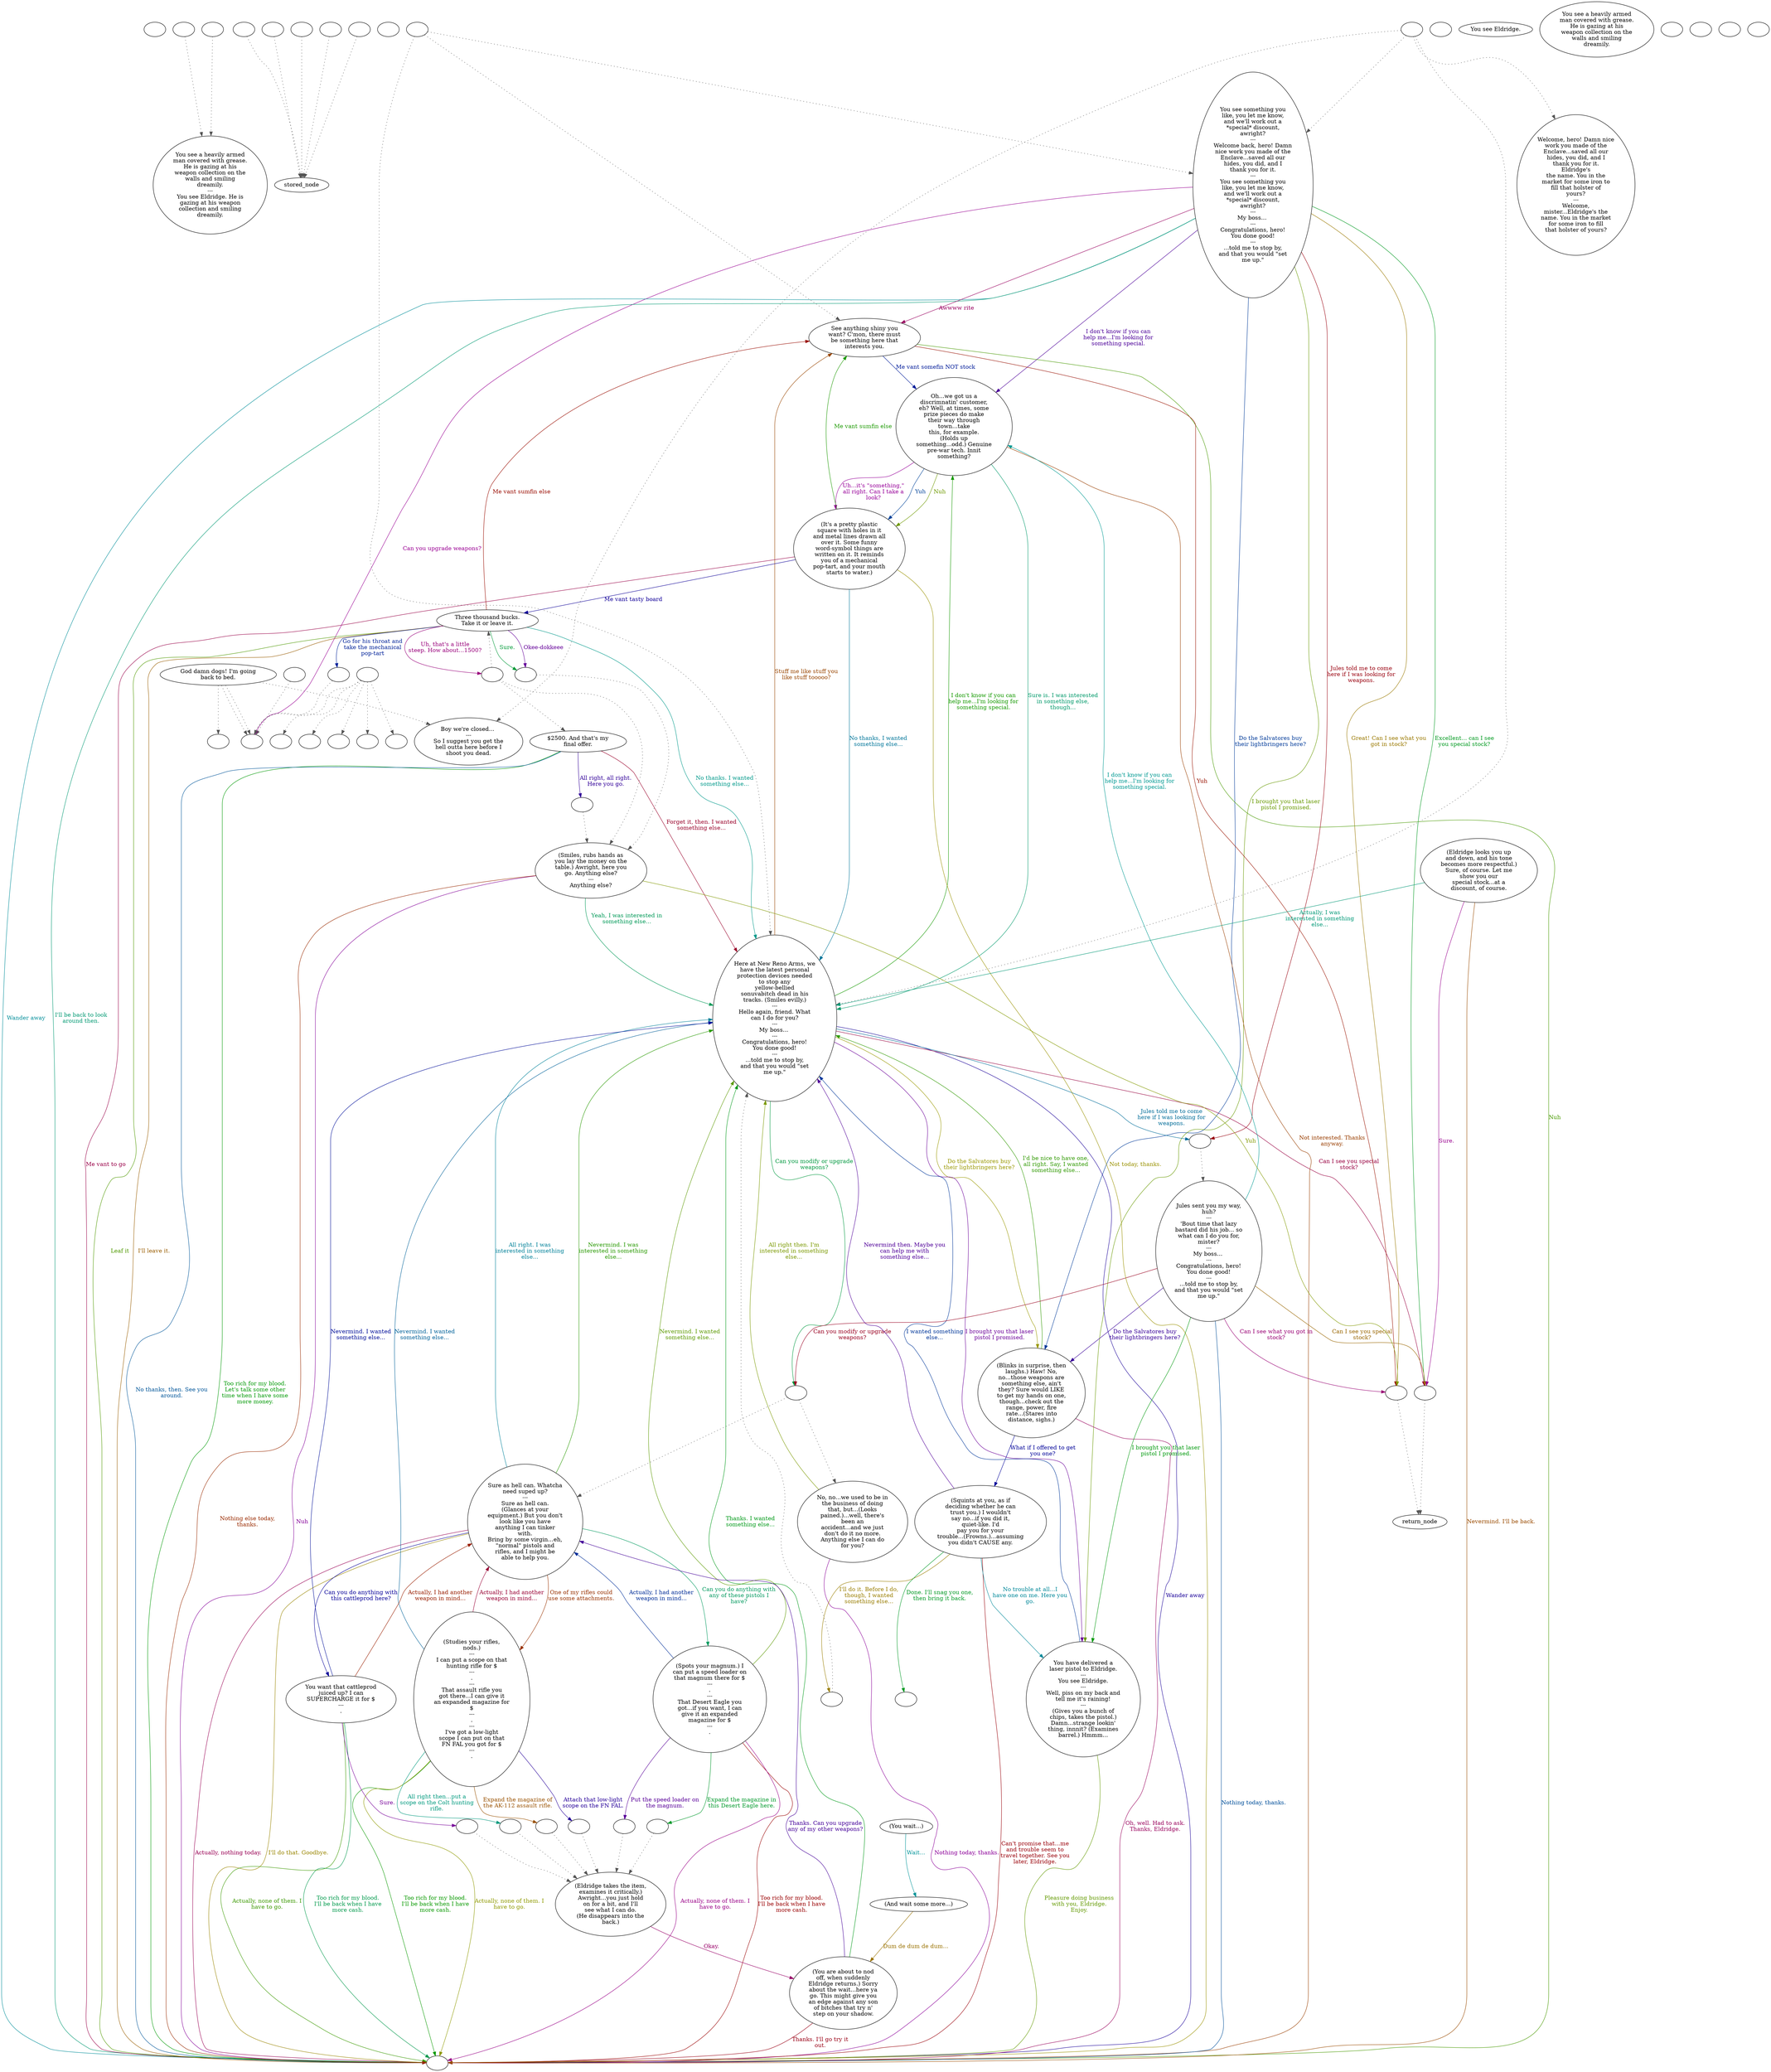 digraph ncEldrid {
  "checkPartyMembersNearDoor" [style=filled       fillcolor="#FFFFFF"       color="#000000"]
  "checkPartyMembersNearDoor" [label=""]
  "ChooseFromList" [style=filled       fillcolor="#FFFFFF"       color="#000000"]
  "ChooseFromList" [label="You see a heavily armed\nman covered with grease.\nHe is gazing at his\nweapon collection on the\nwalls and smiling\ndreamily.\n---\nYou see Eldridge. He is\ngazing at his weapon\ncollection and smiling\ndreamily."]
  "CLICK_PREV" [style=filled       fillcolor="#FFFFFF"       color="#000000"]
  "CLICK_PREV" -> "ChooseFromList" [style=dotted color="#555555"]
  "CLICK_PREV" [label=""]
  "CLICK_0" [style=filled       fillcolor="#FFFFFF"       color="#000000"]
  "CLICK_0" -> "stored_node" [style=dotted color="#555555"]
  "CLICK_0" [label=""]
  "CLICK_1" [style=filled       fillcolor="#FFFFFF"       color="#000000"]
  "CLICK_1" -> "stored_node" [style=dotted color="#555555"]
  "CLICK_1" [label=""]
  "CLICK_2" [style=filled       fillcolor="#FFFFFF"       color="#000000"]
  "CLICK_2" -> "stored_node" [style=dotted color="#555555"]
  "CLICK_2" [label=""]
  "CLICK_3" [style=filled       fillcolor="#FFFFFF"       color="#000000"]
  "CLICK_3" -> "stored_node" [style=dotted color="#555555"]
  "CLICK_3" [label=""]
  "CLICK_4" [style=filled       fillcolor="#FFFFFF"       color="#000000"]
  "CLICK_4" -> "stored_node" [style=dotted color="#555555"]
  "CLICK_4" [label=""]
  "CLICK_MORE" [style=filled       fillcolor="#FFFFFF"       color="#000000"]
  "CLICK_MORE" -> "ChooseFromList" [style=dotted color="#555555"]
  "CLICK_MORE" [label=""]
  "start" [style=filled       fillcolor="#FFFFFF"       color="#000000"]
  "start" [label=""]
  "critter_p_proc" [style=filled       fillcolor="#FFFFFF"       color="#000000"]
  "critter_p_proc" -> "Node030" [style=dotted color="#555555"]
  "critter_p_proc" -> "Node998" [style=dotted color="#555555"]
  "critter_p_proc" -> "Node029" [style=dotted color="#555555"]
  "critter_p_proc" -> "Node998" [style=dotted color="#555555"]
  "critter_p_proc" [label="God damn dogs! I'm going\nback to bed."]
  "pickup_p_proc" [style=filled       fillcolor="#FFFFFF"       color="#000000"]
  "pickup_p_proc" -> "Node998" [style=dotted color="#555555"]
  "pickup_p_proc" [label=""]
  "talk_p_proc" [style=filled       fillcolor="#FFFFFF"       color="#000000"]
  "talk_p_proc" -> "Node030" [style=dotted color="#555555"]
  "talk_p_proc" -> "Node005" [style=dotted color="#555555"]
  "talk_p_proc" -> "Node006" [style=dotted color="#555555"]
  "talk_p_proc" -> "Node004" [style=dotted color="#555555"]
  "talk_p_proc" [label=""]
  "destroy_p_proc" [style=filled       fillcolor="#FFFFFF"       color="#000000"]
  "destroy_p_proc" [label=""]
  "look_at_p_proc" [style=filled       fillcolor="#FFFFFF"       color="#000000"]
  "look_at_p_proc" [label="You see Eldridge."]
  "description_p_proc" [style=filled       fillcolor="#FFFFFF"       color="#000000"]
  "description_p_proc" [label="You see a heavily armed\nman covered with grease.\nHe is gazing at his\nweapon collection on the\nwalls and smiling\ndreamily."]
  "use_skill_on_p_proc" [style=filled       fillcolor="#FFFFFF"       color="#000000"]
  "use_skill_on_p_proc" [label=""]
  "damage_p_proc" [style=filled       fillcolor="#FFFFFF"       color="#000000"]
  "damage_p_proc" [label=""]
  "map_enter_p_proc" [style=filled       fillcolor="#FFFFFF"       color="#000000"]
  "map_enter_p_proc" [label=""]
  "map_exit_p_proc" [style=filled       fillcolor="#FFFFFF"       color="#000000"]
  "map_exit_p_proc" [label=""]
  "timed_event_p_proc" [style=filled       fillcolor="#FFFFFF"       color="#000000"]
  "timed_event_p_proc" -> "Node027" [style=dotted color="#555555"]
  "timed_event_p_proc" -> "Node998" [style=dotted color="#555555"]
  "timed_event_p_proc" -> "Node028" [style=dotted color="#555555"]
  "timed_event_p_proc" -> "Node001" [style=dotted color="#555555"]
  "timed_event_p_proc" -> "Node002" [style=dotted color="#555555"]
  "timed_event_p_proc" -> "Node003" [style=dotted color="#555555"]
  "timed_event_p_proc" [label=""]
  "Node998" [style=filled       fillcolor="#FFFFFF"       color="#000000"]
  "Node998" [label=""]
  "Node999" [style=filled       fillcolor="#FFFFFF"       color="#000000"]
  "Node999" [label=""]
  "Node001" [style=filled       fillcolor="#FFFFFF"       color="#000000"]
  "Node001" [label=""]
  "Node002" [style=filled       fillcolor="#FFFFFF"       color="#000000"]
  "Node002" [label=""]
  "Node003" [style=filled       fillcolor="#FFFFFF"       color="#000000"]
  "Node003" [label=""]
  "Node004" [style=filled       fillcolor="#FFFFFF"       color="#000000"]
  "Node004" [label="Welcome, hero! Damn nice\nwork you made of the\nEnclave...saved all our\nhides, you did, and I\nthank you for it.\nEldridge's\nthe name. You in the\nmarket for some iron to\nfill that holster of\nyours?\n---\nWelcome,\nmister...Eldridge's the\nname. You in the market\nfor some iron to fill\nthat holster of yours?"]
  "Node005" [style=filled       fillcolor="#FFFFFF"       color="#000000"]
  "Node005" [label="You see something you\nlike, you let me know,\nand we'll work out a\n*special* discount,\nawright?\n---\nWelcome back, hero! Damn\nnice work you made of the\nEnclave...saved all our\nhides, you did, and I\nthank you for it.\n---\nYou see something you\nlike, you let me know,\nand we'll work out a\n*special* discount,\nawright?\n---\nMy boss... \n---\nCongratulations, hero!\nYou done good!\n---\n...told me to stop by,\nand that you would \"set\nme up.\""]
  "Node005" -> "Node007" [label="Awwww rite" color="#990060" fontcolor="#990060"]
  "Node005" -> "Node999" [label="Wander away" color="#008D99" fontcolor="#008D99"]
  "Node005" -> "Node974" [label="Great! Can I see what you\ngot in stock?" color="#997800" fontcolor="#997800"]
  "Node005" -> "Node018" [label="I don't know if you can\nhelp me...I'm looking for\nsomething special." color="#4C0099" fontcolor="#4C0099"]
  "Node005" -> "Node975" [label="Excellent... can I see\nyou special stock?" color="#00991F" fontcolor="#00991F"]
  "Node005" -> "Node989" [label="Jules told me to come\nhere if I was looking for\nweapons." color="#99000E" fontcolor="#99000E"]
  "Node005" -> "Node023" [label="Do the Salvatores buy\ntheir lightbringers here?" color="#003A99" fontcolor="#003A99"]
  "Node005" -> "Node025" [label="I brought you that laser\npistol I promised." color="#679900" fontcolor="#679900"]
  "Node005" -> "Node998" [label="Can you upgrade weapons?" color="#990093" fontcolor="#990093"]
  "Node005" -> "Node999" [label="I'll be back to look\naround then." color="#009972" fontcolor="#009972"]
  "Node006" [style=filled       fillcolor="#FFFFFF"       color="#000000"]
  "Node006" [label="Here at New Reno Arms, we\nhave the latest personal\nprotection devices needed\nto stop any\nyellow-bellied\nsonuvabitch dead in his\ntracks. (Smiles evilly.)\n---\nHello again, friend. What\ncan I do for you?\n---\nMy boss... \n---\nCongratulations, hero!\nYou done good!\n---\n...told me to stop by,\nand that you would \"set\nme up.\""]
  "Node006" -> "Node007" [label="Stuff me like stuff you\nlike stuff tooooo?" color="#994500" fontcolor="#994500"]
  "Node006" -> "Node999" [label="Wander away" color="#190099" fontcolor="#190099"]
  "Node006" -> "Node018" [label="I don't know if you can\nhelp me...I'm looking for\nsomething special." color="#149900" fontcolor="#149900"]
  "Node006" -> "Node975" [label="Can I see you special\nstock?" color="#990041" fontcolor="#990041"]
  "Node006" -> "Node989" [label="Jules told me to come\nhere if I was looking for\nweapons." color="#006D99" fontcolor="#006D99"]
  "Node006" -> "Node023" [label="Do the Salvatores buy\ntheir lightbringers here?" color="#999800" fontcolor="#999800"]
  "Node006" -> "Node025" [label="I brought you that laser\npistol I promised." color="#6B0099" fontcolor="#6B0099"]
  "Node006" -> "Node988" [label="Can you modify or upgrade\nweapons?" color="#00993F" fontcolor="#00993F"]
  "Node007" [style=filled       fillcolor="#FFFFFF"       color="#000000"]
  "Node007" [label="See anything shiny you\nwant? C'mon, there must\nbe something here that\ninterests you."]
  "Node007" -> "Node974" [label="Yuh" color="#991200" fontcolor="#991200"]
  "Node007" -> "Node018" [label="Me vant somefin NOT stock" color="#001B99" fontcolor="#001B99"]
  "Node007" -> "Node999" [label="Nuh" color="#479900" fontcolor="#479900"]
  "Node008" [style=filled       fillcolor="#FFFFFF"       color="#000000"]
  "Node008" [label="Jules sent you my way,\nhuh?\n---\n'Bout time that lazy\nbastard did his job... so\nwhat can I do you for,\nmister?\n---\nMy boss... \n---\nCongratulations, hero!\nYou done good!\n---\n...told me to stop by,\nand that you would \"set\nme up.\""]
  "Node008" -> "Node974" [label="Can I see what you got in\nstock?" color="#990074" fontcolor="#990074"]
  "Node008" -> "Node018" [label="I don't know if you can\nhelp me...I'm looking for\nsomething special." color="#009992" fontcolor="#009992"]
  "Node008" -> "Node975" [label="Can I see you special\nstock?" color="#996500" fontcolor="#996500"]
  "Node008" -> "Node023" [label="Do the Salvatores buy\ntheir lightbringers here?" color="#380099" fontcolor="#380099"]
  "Node008" -> "Node025" [label="I brought you that laser\npistol I promised." color="#00990C" fontcolor="#00990C"]
  "Node008" -> "Node988" [label="Can you modify or upgrade\nweapons?" color="#990021" fontcolor="#990021"]
  "Node008" -> "Node999" [label="Nothing today, thanks." color="#004E99" fontcolor="#004E99"]
  "Node009" [style=filled       fillcolor="#FFFFFF"       color="#000000"]
  "Node009" [label="No, no...we used to be in\nthe business of doing\nthat, but...(Looks\npained.)...well, there's\nbeen an\naccident...and we just\ndon't do it no more.\nAnything else I can do\nfor you?"]
  "Node009" -> "Node006" [label="All right then. I'm\ninterested in something\nelse..." color="#7A9900" fontcolor="#7A9900"]
  "Node009" -> "Node999" [label="Nothing today, thanks." color="#8B0099" fontcolor="#8B0099"]
  "Node010" [style=filled       fillcolor="#FFFFFF"       color="#000000"]
  "Node010" [label="Sure as hell can. Whatcha\nneed suped up?\n---\nSure as hell can.\n(Glances at your\nequipment.) But you don't\nlook like you have\nanything I can tinker\nwith.\nBring by some virgin…eh,\n\"normal\" pistols and\nrifles, and I might be\nable to help you."]
  "Node010" -> "Node011" [label="Can you do anything with\nany of these pistols I\nhave?" color="#00995E" fontcolor="#00995E"]
  "Node010" -> "Node012" [label="One of my rifles could\nuse some attachments." color="#993200" fontcolor="#993200"]
  "Node010" -> "Node013" [label="Can you do anything with\nthis cattleprod here?" color="#050099" fontcolor="#050099"]
  "Node010" -> "Node006" [label="Nevermind. I was\ninterested in something\nelse..." color="#289900" fontcolor="#289900"]
  "Node010" -> "Node999" [label="Actually, nothing today." color="#990054" fontcolor="#990054"]
  "Node010" -> "Node006" [label="All right. I was\ninterested in something\nelse..." color="#008199" fontcolor="#008199"]
  "Node010" -> "Node999" [label="I'll do that. Goodbye." color="#998500" fontcolor="#998500"]
  "Node011" [style=filled       fillcolor="#FFFFFF"       color="#000000"]
  "Node011" [label="(Spots your magnum.) I\ncan put a speed loader on\nthat magnum there for $\n---\n.\n---\nThat Desert Eagle you\ngot...if you want, I can\ngive it an expanded\nmagazine for $\n---\n."]
  "Node011" -> "Node987" [label="Put the speed loader on\nthe magnum." color="#580099" fontcolor="#580099"]
  "Node011" -> "Node986" [label="Expand the magazine in\nthis Desert Eagle here." color="#00992B" fontcolor="#00992B"]
  "Node011" -> "Node999" [label="Too rich for my blood.\nI'll be back when I have\nmore cash." color="#990001" fontcolor="#990001"]
  "Node011" -> "Node010" [label="Actually, I had another\nweapon in mind..." color="#002E99" fontcolor="#002E99"]
  "Node011" -> "Node006" [label="Nevermind. I wanted\nsomething else..." color="#5B9900" fontcolor="#5B9900"]
  "Node011" -> "Node999" [label="Actually, none of them. I\nhave to go." color="#990087" fontcolor="#990087"]
  "Node012" [style=filled       fillcolor="#FFFFFF"       color="#000000"]
  "Node012" [label="(Studies your rifles,\nnods.)\n---\nI can put a scope on that\nhunting rifle for $\n---\n.\n---\nThat assault rifle you\ngot there...I can give it\nan expanded magazine for\n$\n---\n.\n---\nI've got a low-light\nscope I can put on that\nFN FAL you got for $\n---\n."]
  "Node012" -> "Node985" [label="All right then...put a\nscope on the Colt hunting\nrifle." color="#00997E" fontcolor="#00997E"]
  "Node012" -> "Node984" [label="Expand the magazine of\nthe AK-112 assault rifle." color="#995100" fontcolor="#995100"]
  "Node012" -> "Node983" [label="Attach that low-light\nscope on the FN FAL." color="#250099" fontcolor="#250099"]
  "Node012" -> "Node999" [label="Too rich for my blood.\nI'll be back when I have\nmore cash." color="#089900" fontcolor="#089900"]
  "Node012" -> "Node010" [label="Actually, I had another\nweapon in mind..." color="#990035" fontcolor="#990035"]
  "Node012" -> "Node006" [label="Nevermind. I wanted\nsomething else..." color="#006199" fontcolor="#006199"]
  "Node012" -> "Node999" [label="Actually, none of them. I\nhave to go." color="#8E9900" fontcolor="#8E9900"]
  "Node013" [style=filled       fillcolor="#FFFFFF"       color="#000000"]
  "Node013" [label="You want that cattleprod\njuiced up? I can\nSUPERCHARGE it for $\n---\n."]
  "Node013" -> "Node982" [label="Sure." color="#770099" fontcolor="#770099"]
  "Node013" -> "Node999" [label="Too rich for my blood.\nI'll be back when I have\nmore cash." color="#00994B" fontcolor="#00994B"]
  "Node013" -> "Node010" [label="Actually, I had another\nweapon in mind..." color="#991E00" fontcolor="#991E00"]
  "Node013" -> "Node006" [label="Nevermind. I wanted\nsomething else..." color="#000E99" fontcolor="#000E99"]
  "Node013" -> "Node999" [label="Actually, none of them. I\nhave to go." color="#3B9900" fontcolor="#3B9900"]
  "Node014" [style=filled       fillcolor="#FFFFFF"       color="#000000"]
  "Node014" [label="(Eldridge takes the item,\nexamines it critically.)\nAwright...you just hold\non for a bit, and I'll\nsee what I can do.\n(He disappears into the\nback.)"]
  "Node014" -> "Node017" [label="Okay." color="#990068" fontcolor="#990068"]
  "Node015" [style=filled       fillcolor="#FFFFFF"       color="#000000"]
  "Node015" [label="(You wait...)"]
  "Node015" -> "Node016" [label="Wait..." color="#009499" fontcolor="#009499"]
  "Node016" [style=filled       fillcolor="#FFFFFF"       color="#000000"]
  "Node016" [label="(And wait some more...)"]
  "Node016" -> "Node017" [label="Dum de dum de dum..." color="#997100" fontcolor="#997100"]
  "Node017" [style=filled       fillcolor="#FFFFFF"       color="#000000"]
  "Node017" [label="(You are about to nod\noff, when suddenly\nEldridge returns.) Sorry\nabout the wait...here ya\ngo. This might give you\nan edge against any son\nof bitches that try n'\nstep on your shadow."]
  "Node017" -> "Node010" [label="Thanks. Can you upgrade\nany of my other weapons?" color="#440099" fontcolor="#440099"]
  "Node017" -> "Node006" [label="Thanks. I wanted\nsomething else..." color="#009918" fontcolor="#009918"]
  "Node017" -> "Node999" [label="Thanks. I'll go try it\nout." color="#990015" fontcolor="#990015"]
  "Node018" [style=filled       fillcolor="#FFFFFF"       color="#000000"]
  "Node018" [label="Oh...we got us a\ndiscrimnatin' customer,\neh? Well, at times, some\nprize pieces do make\ntheir way through\ntown...take\nthis, for example.\n(Holds up\nsomething...odd.) Genuine\npre-war tech. Innit\nsomething?"]
  "Node018" -> "Node019" [label="Yuh" color="#004299" fontcolor="#004299"]
  "Node018" -> "Node019" [label="Nuh" color="#6E9900" fontcolor="#6E9900"]
  "Node018" -> "Node019" [label="Uh...it's \"something,\"\nall right. Can I take a\nlook?" color="#970099" fontcolor="#970099"]
  "Node018" -> "Node006" [label="Sure is. I was interested\nin something else,\nthough..." color="#00996A" fontcolor="#00996A"]
  "Node018" -> "Node999" [label="Not interested. Thanks\nanyway." color="#993E00" fontcolor="#993E00"]
  "Node019" [style=filled       fillcolor="#FFFFFF"       color="#000000"]
  "Node019" [label="(It's a pretty plastic\nsquare with holes in it\nand metal lines drawn all\nover it. Some funny\nword-symbol things are\nwritten on it. It reminds\nyou of a mechanical\npop-tart, and your mouth\nstarts to water.)"]
  "Node019" -> "Node020" [label="Me vant tasty board" color="#110099" fontcolor="#110099"]
  "Node019" -> "Node007" [label="Me vant sumfin else" color="#1B9900" fontcolor="#1B9900"]
  "Node019" -> "Node999" [label="Me vant to go" color="#990048" fontcolor="#990048"]
  "Node019" -> "Node006" [label="No thanks, I wanted\nsomething else..." color="#007599" fontcolor="#007599"]
  "Node019" -> "Node999" [label="Not today, thanks." color="#999100" fontcolor="#999100"]
  "Node020" [style=filled       fillcolor="#FFFFFF"       color="#000000"]
  "Node020" [label="Three thousand bucks.\nTake it or leave it."]
  "Node020" -> "Node973" [label="Okee-dokkeee" color="#640099" fontcolor="#640099"]
  "Node020" -> "Node973" [label="Sure." color="#009937" fontcolor="#009937"]
  "Node020" -> "Node007" [label="Me vant sumfin else" color="#990B00" fontcolor="#990B00"]
  "Node020" -> "Node981" [label="Go for his throat and\ntake the mechanical\npop-tart" color="#002299" fontcolor="#002299"]
  "Node020" -> "Node999" [label="Leaf it" color="#4F9900" fontcolor="#4F9900"]
  "Node020" -> "Node980" [label="Uh, that's a little\nsteep. How about...1500?" color="#99007B" fontcolor="#99007B"]
  "Node020" -> "Node006" [label="No thanks. I wanted\nsomething else..." color="#00998A" fontcolor="#00998A"]
  "Node020" -> "Node999" [label="I'll leave it." color="#995D00" fontcolor="#995D00"]
  "Node021" [style=filled       fillcolor="#FFFFFF"       color="#000000"]
  "Node021" [label="$2500. And that's my\nfinal offer."]
  "Node021" -> "Node979" [label="All right, all right.\nHere you go." color="#310099" fontcolor="#310099"]
  "Node021" -> "Node999" [label="Too rich for my blood.\nLet's talk some other\ntime when I have some\nmore money." color="#009904" fontcolor="#009904"]
  "Node021" -> "Node006" [label="Forget it, then. I wanted\nsomething else..." color="#990029" fontcolor="#990029"]
  "Node021" -> "Node999" [label="No thanks, then. See you\naround." color="#005599" fontcolor="#005599"]
  "Node022" [style=filled       fillcolor="#FFFFFF"       color="#000000"]
  "Node022" [label="(Smiles, rubs hands as\nyou lay the money on the\ntable.) Awright, here you\ngo. Anything else?\n---\nAnything else?"]
  "Node022" -> "Node974" [label="Yuh" color="#829900" fontcolor="#829900"]
  "Node022" -> "Node999" [label="Nuh" color="#840099" fontcolor="#840099"]
  "Node022" -> "Node006" [label="Yeah, I was interested in\nsomething else..." color="#009957" fontcolor="#009957"]
  "Node022" -> "Node999" [label="Nothing else today,\nthanks." color="#992A00" fontcolor="#992A00"]
  "Node023" [style=filled       fillcolor="#FFFFFF"       color="#000000"]
  "Node023" [label="(Blinks in surprise, then\nlaughs.) Haw! No,\nno...those weapons are\nsomething else, ain't\nthey? Sure would LIKE\nto get my hands on one,\nthough...check out the\nrange, power, fire\nrate...(Stares into\ndistance, sighs.)"]
  "Node023" -> "Node024" [label="What if I offered to get\nyou one?" color="#000299" fontcolor="#000299"]
  "Node023" -> "Node006" [label="I'd be nice to have one,\nall right. Say, I wanted\nsomething else..." color="#2F9900" fontcolor="#2F9900"]
  "Node023" -> "Node999" [label="Oh, well. Had to ask.\nThanks, Eldridge." color="#99005C" fontcolor="#99005C"]
  "Node024" [style=filled       fillcolor="#FFFFFF"       color="#000000"]
  "Node024" [label="(Squints at you, as if\ndeciding whether he can\ntrust you.) I wouldn't\nsay no...if you did it,\nquiet-like. I'd\npay you for your\ntrouble...(Frowns.)...assuming\nyou didn't CAUSE any."]
  "Node024" -> "Node025" [label="No trouble at all...I\nhave one on me. Here you\ngo." color="#008899" fontcolor="#008899"]
  "Node024" -> "Node978" [label="I'll do it. Before I do,\nthough, I wanted\nsomething else..." color="#997D00" fontcolor="#997D00"]
  "Node024" -> "Node006" [label="Nevermind then. Maybe you\ncan help me with\nsomething else..." color="#500099" fontcolor="#500099"]
  "Node024" -> "Node977" [label="Done. I'll snag you one,\nthen bring it back." color="#009924" fontcolor="#009924"]
  "Node024" -> "Node999" [label="Can't promise that...me\nand trouble seem to\ntravel together. See you\nlater, Eldridge." color="#990009" fontcolor="#990009"]
  "Node025" [style=filled       fillcolor="#FFFFFF"       color="#000000"]
  "Node025" [label="You have delivered a\nlaser pistol to Eldridge.\n---\nYou see Eldridge.\n---\nWell, piss on my back and\ntell me it's raining!\n---\n(Gives you a bunch of\nchips, takes the pistol.)\nDamn...strange lookin'\nthing, innnit? (Examines\nbarrel.) Hmmm..."]
  "Node025" -> "Node006" [label="I wanted something\nelse..." color="#003699" fontcolor="#003699"]
  "Node025" -> "Node999" [label="Pleasure doing business\nwith you, Eldridge.\nEnjoy." color="#629900" fontcolor="#629900"]
  "Node026" [style=filled       fillcolor="#FFFFFF"       color="#000000"]
  "Node026" [label="(Eldridge looks you up\nand down, and his tone\nbecomes more respectful.)\nSure, of course. Let me\nshow you our\nspecial stock...at a\ndiscount, of course."]
  "Node026" -> "Node975" [label="Sure." color="#99008F" fontcolor="#99008F"]
  "Node026" -> "Node006" [label="Actually, I was\ninterested in something\nelse..." color="#009977" fontcolor="#009977"]
  "Node026" -> "Node999" [label="Nevermind. I'll be back." color="#994A00" fontcolor="#994A00"]
  "Node027" [style=filled       fillcolor="#FFFFFF"       color="#000000"]
  "Node027" [label=""]
  "Node028" [style=filled       fillcolor="#FFFFFF"       color="#000000"]
  "Node028" [label=""]
  "Node029" [style=filled       fillcolor="#FFFFFF"       color="#000000"]
  "Node029" [label=""]
  "Node030" [style=filled       fillcolor="#FFFFFF"       color="#000000"]
  "Node030" [label="Boy we're closed... \n---\nSo I suggest you get the\nhell outta here before I\nshoot you dead."]
  "Node990" [style=filled       fillcolor="#FFFFFF"       color="#000000"]
  "Node990" -> "Node005" [style=dotted color="#555555"]
  "Node990" -> "Node007" [style=dotted color="#555555"]
  "Node990" -> "Node006" [style=dotted color="#555555"]
  "Node990" [label=""]
  "Node989" [style=filled       fillcolor="#FFFFFF"       color="#000000"]
  "Node989" -> "Node008" [style=dotted color="#555555"]
  "Node989" [label=""]
  "Node988" [style=filled       fillcolor="#FFFFFF"       color="#000000"]
  "Node988" -> "Node009" [style=dotted color="#555555"]
  "Node988" -> "Node010" [style=dotted color="#555555"]
  "Node988" [label=""]
  "Node987" [style=filled       fillcolor="#FFFFFF"       color="#000000"]
  "Node987" -> "Node014" [style=dotted color="#555555"]
  "Node987" [label=""]
  "Node986" [style=filled       fillcolor="#FFFFFF"       color="#000000"]
  "Node986" -> "Node014" [style=dotted color="#555555"]
  "Node986" [label=""]
  "Node985" [style=filled       fillcolor="#FFFFFF"       color="#000000"]
  "Node985" -> "Node014" [style=dotted color="#555555"]
  "Node985" [label=""]
  "Node984" [style=filled       fillcolor="#FFFFFF"       color="#000000"]
  "Node984" -> "Node014" [style=dotted color="#555555"]
  "Node984" [label=""]
  "Node983" [style=filled       fillcolor="#FFFFFF"       color="#000000"]
  "Node983" -> "Node014" [style=dotted color="#555555"]
  "Node983" [label=""]
  "Node982" [style=filled       fillcolor="#FFFFFF"       color="#000000"]
  "Node982" -> "Node014" [style=dotted color="#555555"]
  "Node982" [label=""]
  "Node981" [style=filled       fillcolor="#FFFFFF"       color="#000000"]
  "Node981" -> "Node998" [style=dotted color="#555555"]
  "Node981" [label=""]
  "Node980" [style=filled       fillcolor="#FFFFFF"       color="#000000"]
  "Node980" -> "Node022" [style=dotted color="#555555"]
  "Node980" -> "Node021" [style=dotted color="#555555"]
  "Node980" -> "Node020" [style=dotted color="#555555"]
  "Node980" [label=""]
  "Node979" [style=filled       fillcolor="#FFFFFF"       color="#000000"]
  "Node979" -> "Node022" [style=dotted color="#555555"]
  "Node979" [label=""]
  "Node978" [style=filled       fillcolor="#FFFFFF"       color="#000000"]
  "Node978" -> "Node006" [style=dotted color="#555555"]
  "Node978" [label=""]
  "Node977" [style=filled       fillcolor="#FFFFFF"       color="#000000"]
  "Node977" [label=""]
  "Node975" [style=filled       fillcolor="#FFFFFF"       color="#000000"]
  "Node975" -> "return_node" [style=dotted color="#555555"]
  "Node975" [label=""]
  "Node974" [style=filled       fillcolor="#FFFFFF"       color="#000000"]
  "Node974" -> "return_node" [style=dotted color="#555555"]
  "Node974" [label=""]
  "Node973" [style=filled       fillcolor="#FFFFFF"       color="#000000"]
  "Node973" -> "Node022" [style=dotted color="#555555"]
  "Node973" [label=""]
}